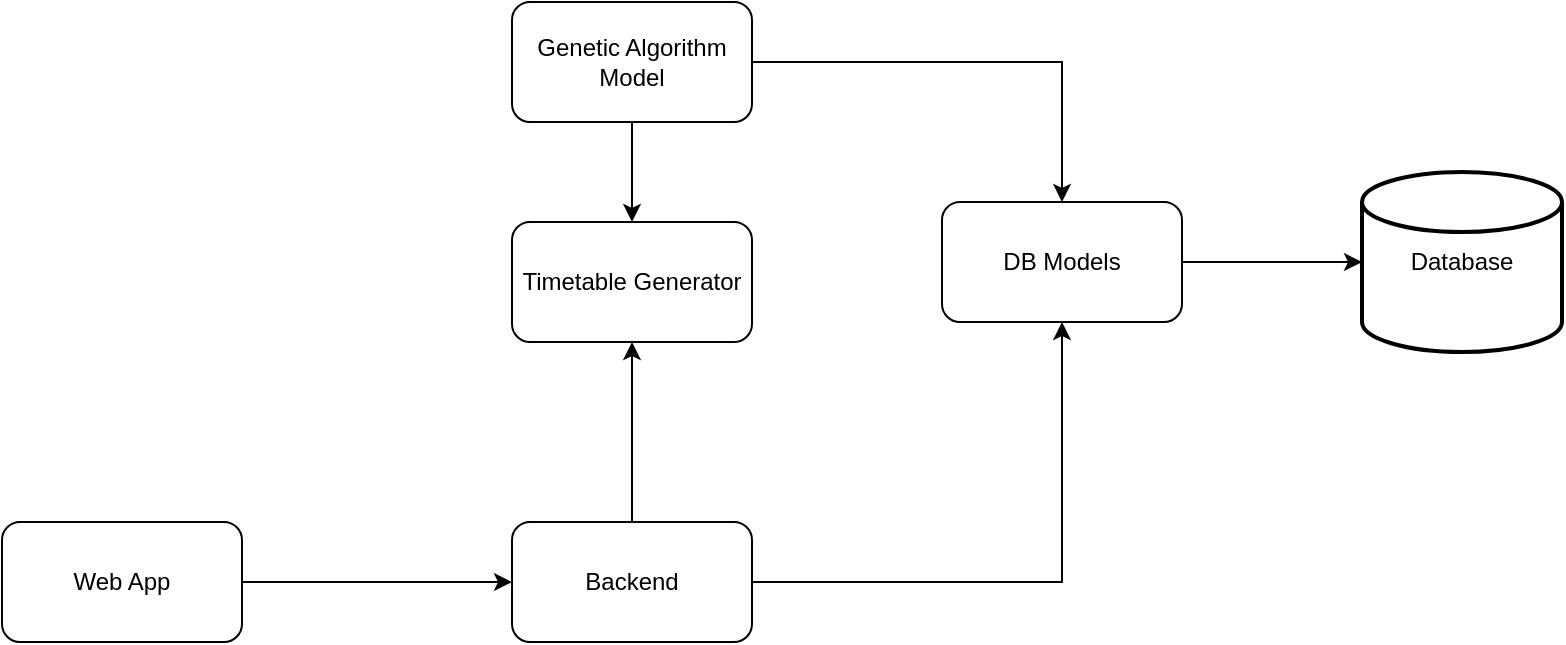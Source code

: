 <mxfile version="20.5.3" type="github">
  <diagram id="Y_f2DOLCJNhr2vDUj-jW" name="Page-1">
    <mxGraphModel dx="1278" dy="583" grid="1" gridSize="10" guides="1" tooltips="1" connect="1" arrows="1" fold="1" page="1" pageScale="1" pageWidth="850" pageHeight="1100" math="0" shadow="0">
      <root>
        <mxCell id="0" />
        <mxCell id="1" parent="0" />
        <mxCell id="KxwpUGGH7_l-fyKmkpRd-22" style="edgeStyle=orthogonalEdgeStyle;rounded=0;orthogonalLoop=1;jettySize=auto;html=1;exitX=1;exitY=0.5;exitDx=0;exitDy=0;entryX=0;entryY=0.5;entryDx=0;entryDy=0;" parent="1" source="KxwpUGGH7_l-fyKmkpRd-11" target="KxwpUGGH7_l-fyKmkpRd-17" edge="1">
          <mxGeometry relative="1" as="geometry" />
        </mxCell>
        <mxCell id="KxwpUGGH7_l-fyKmkpRd-11" value="Web App" style="rounded=1;whiteSpace=wrap;html=1;" parent="1" vertex="1">
          <mxGeometry x="40" y="340" width="120" height="60" as="geometry" />
        </mxCell>
        <mxCell id="KxwpUGGH7_l-fyKmkpRd-12" value="Timetable Generator" style="rounded=1;whiteSpace=wrap;html=1;" parent="1" vertex="1">
          <mxGeometry x="295" y="190" width="120" height="60" as="geometry" />
        </mxCell>
        <mxCell id="KxwpUGGH7_l-fyKmkpRd-14" style="edgeStyle=orthogonalEdgeStyle;rounded=0;orthogonalLoop=1;jettySize=auto;html=1;exitX=0.5;exitY=1;exitDx=0;exitDy=0;entryX=0.5;entryY=0;entryDx=0;entryDy=0;" parent="1" source="KxwpUGGH7_l-fyKmkpRd-13" target="KxwpUGGH7_l-fyKmkpRd-12" edge="1">
          <mxGeometry relative="1" as="geometry" />
        </mxCell>
        <mxCell id="KxwpUGGH7_l-fyKmkpRd-21" style="edgeStyle=orthogonalEdgeStyle;rounded=0;orthogonalLoop=1;jettySize=auto;html=1;exitX=1;exitY=0.5;exitDx=0;exitDy=0;entryX=0.5;entryY=0;entryDx=0;entryDy=0;" parent="1" source="KxwpUGGH7_l-fyKmkpRd-13" target="KxwpUGGH7_l-fyKmkpRd-15" edge="1">
          <mxGeometry relative="1" as="geometry" />
        </mxCell>
        <mxCell id="KxwpUGGH7_l-fyKmkpRd-13" value="Genetic Algorithm Model" style="rounded=1;whiteSpace=wrap;html=1;" parent="1" vertex="1">
          <mxGeometry x="295" y="80" width="120" height="60" as="geometry" />
        </mxCell>
        <mxCell id="KxwpUGGH7_l-fyKmkpRd-16" style="edgeStyle=orthogonalEdgeStyle;rounded=0;orthogonalLoop=1;jettySize=auto;html=1;exitX=1;exitY=0.5;exitDx=0;exitDy=0;entryX=0;entryY=0.5;entryDx=0;entryDy=0;entryPerimeter=0;" parent="1" source="KxwpUGGH7_l-fyKmkpRd-15" target="pehccEZZLTDOlfb7AAjA-1" edge="1">
          <mxGeometry relative="1" as="geometry">
            <mxPoint x="700" y="220" as="targetPoint" />
          </mxGeometry>
        </mxCell>
        <mxCell id="KxwpUGGH7_l-fyKmkpRd-15" value="DB Models" style="rounded=1;whiteSpace=wrap;html=1;" parent="1" vertex="1">
          <mxGeometry x="510" y="180" width="120" height="60" as="geometry" />
        </mxCell>
        <mxCell id="KxwpUGGH7_l-fyKmkpRd-18" style="edgeStyle=orthogonalEdgeStyle;rounded=0;orthogonalLoop=1;jettySize=auto;html=1;exitX=1;exitY=0.5;exitDx=0;exitDy=0;entryX=0.5;entryY=1;entryDx=0;entryDy=0;" parent="1" source="KxwpUGGH7_l-fyKmkpRd-17" target="KxwpUGGH7_l-fyKmkpRd-15" edge="1">
          <mxGeometry relative="1" as="geometry" />
        </mxCell>
        <mxCell id="KxwpUGGH7_l-fyKmkpRd-19" style="edgeStyle=orthogonalEdgeStyle;rounded=0;orthogonalLoop=1;jettySize=auto;html=1;exitX=0.5;exitY=0;exitDx=0;exitDy=0;entryX=0.5;entryY=1;entryDx=0;entryDy=0;" parent="1" source="KxwpUGGH7_l-fyKmkpRd-17" target="KxwpUGGH7_l-fyKmkpRd-12" edge="1">
          <mxGeometry relative="1" as="geometry" />
        </mxCell>
        <mxCell id="KxwpUGGH7_l-fyKmkpRd-17" value="Backend" style="rounded=1;whiteSpace=wrap;html=1;" parent="1" vertex="1">
          <mxGeometry x="295" y="340" width="120" height="60" as="geometry" />
        </mxCell>
        <mxCell id="pehccEZZLTDOlfb7AAjA-1" value="Database" style="strokeWidth=2;html=1;shape=mxgraph.flowchart.database;whiteSpace=wrap;" vertex="1" parent="1">
          <mxGeometry x="720" y="165" width="100" height="90" as="geometry" />
        </mxCell>
      </root>
    </mxGraphModel>
  </diagram>
</mxfile>
